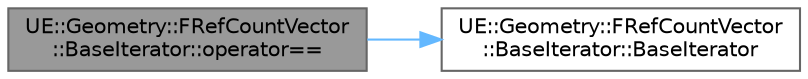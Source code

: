 digraph "UE::Geometry::FRefCountVector::BaseIterator::operator=="
{
 // INTERACTIVE_SVG=YES
 // LATEX_PDF_SIZE
  bgcolor="transparent";
  edge [fontname=Helvetica,fontsize=10,labelfontname=Helvetica,labelfontsize=10];
  node [fontname=Helvetica,fontsize=10,shape=box,height=0.2,width=0.4];
  rankdir="LR";
  Node1 [id="Node000001",label="UE::Geometry::FRefCountVector\l::BaseIterator::operator==",height=0.2,width=0.4,color="gray40", fillcolor="grey60", style="filled", fontcolor="black",tooltip=" "];
  Node1 -> Node2 [id="edge1_Node000001_Node000002",color="steelblue1",style="solid",tooltip=" "];
  Node2 [id="Node000002",label="UE::Geometry::FRefCountVector\l::BaseIterator::BaseIterator",height=0.2,width=0.4,color="grey40", fillcolor="white", style="filled",URL="$d6/d1b/classUE_1_1Geometry_1_1FRefCountVector_1_1BaseIterator.html#adafdc9934c2f160d59027dc2be61fc79",tooltip=" "];
}

